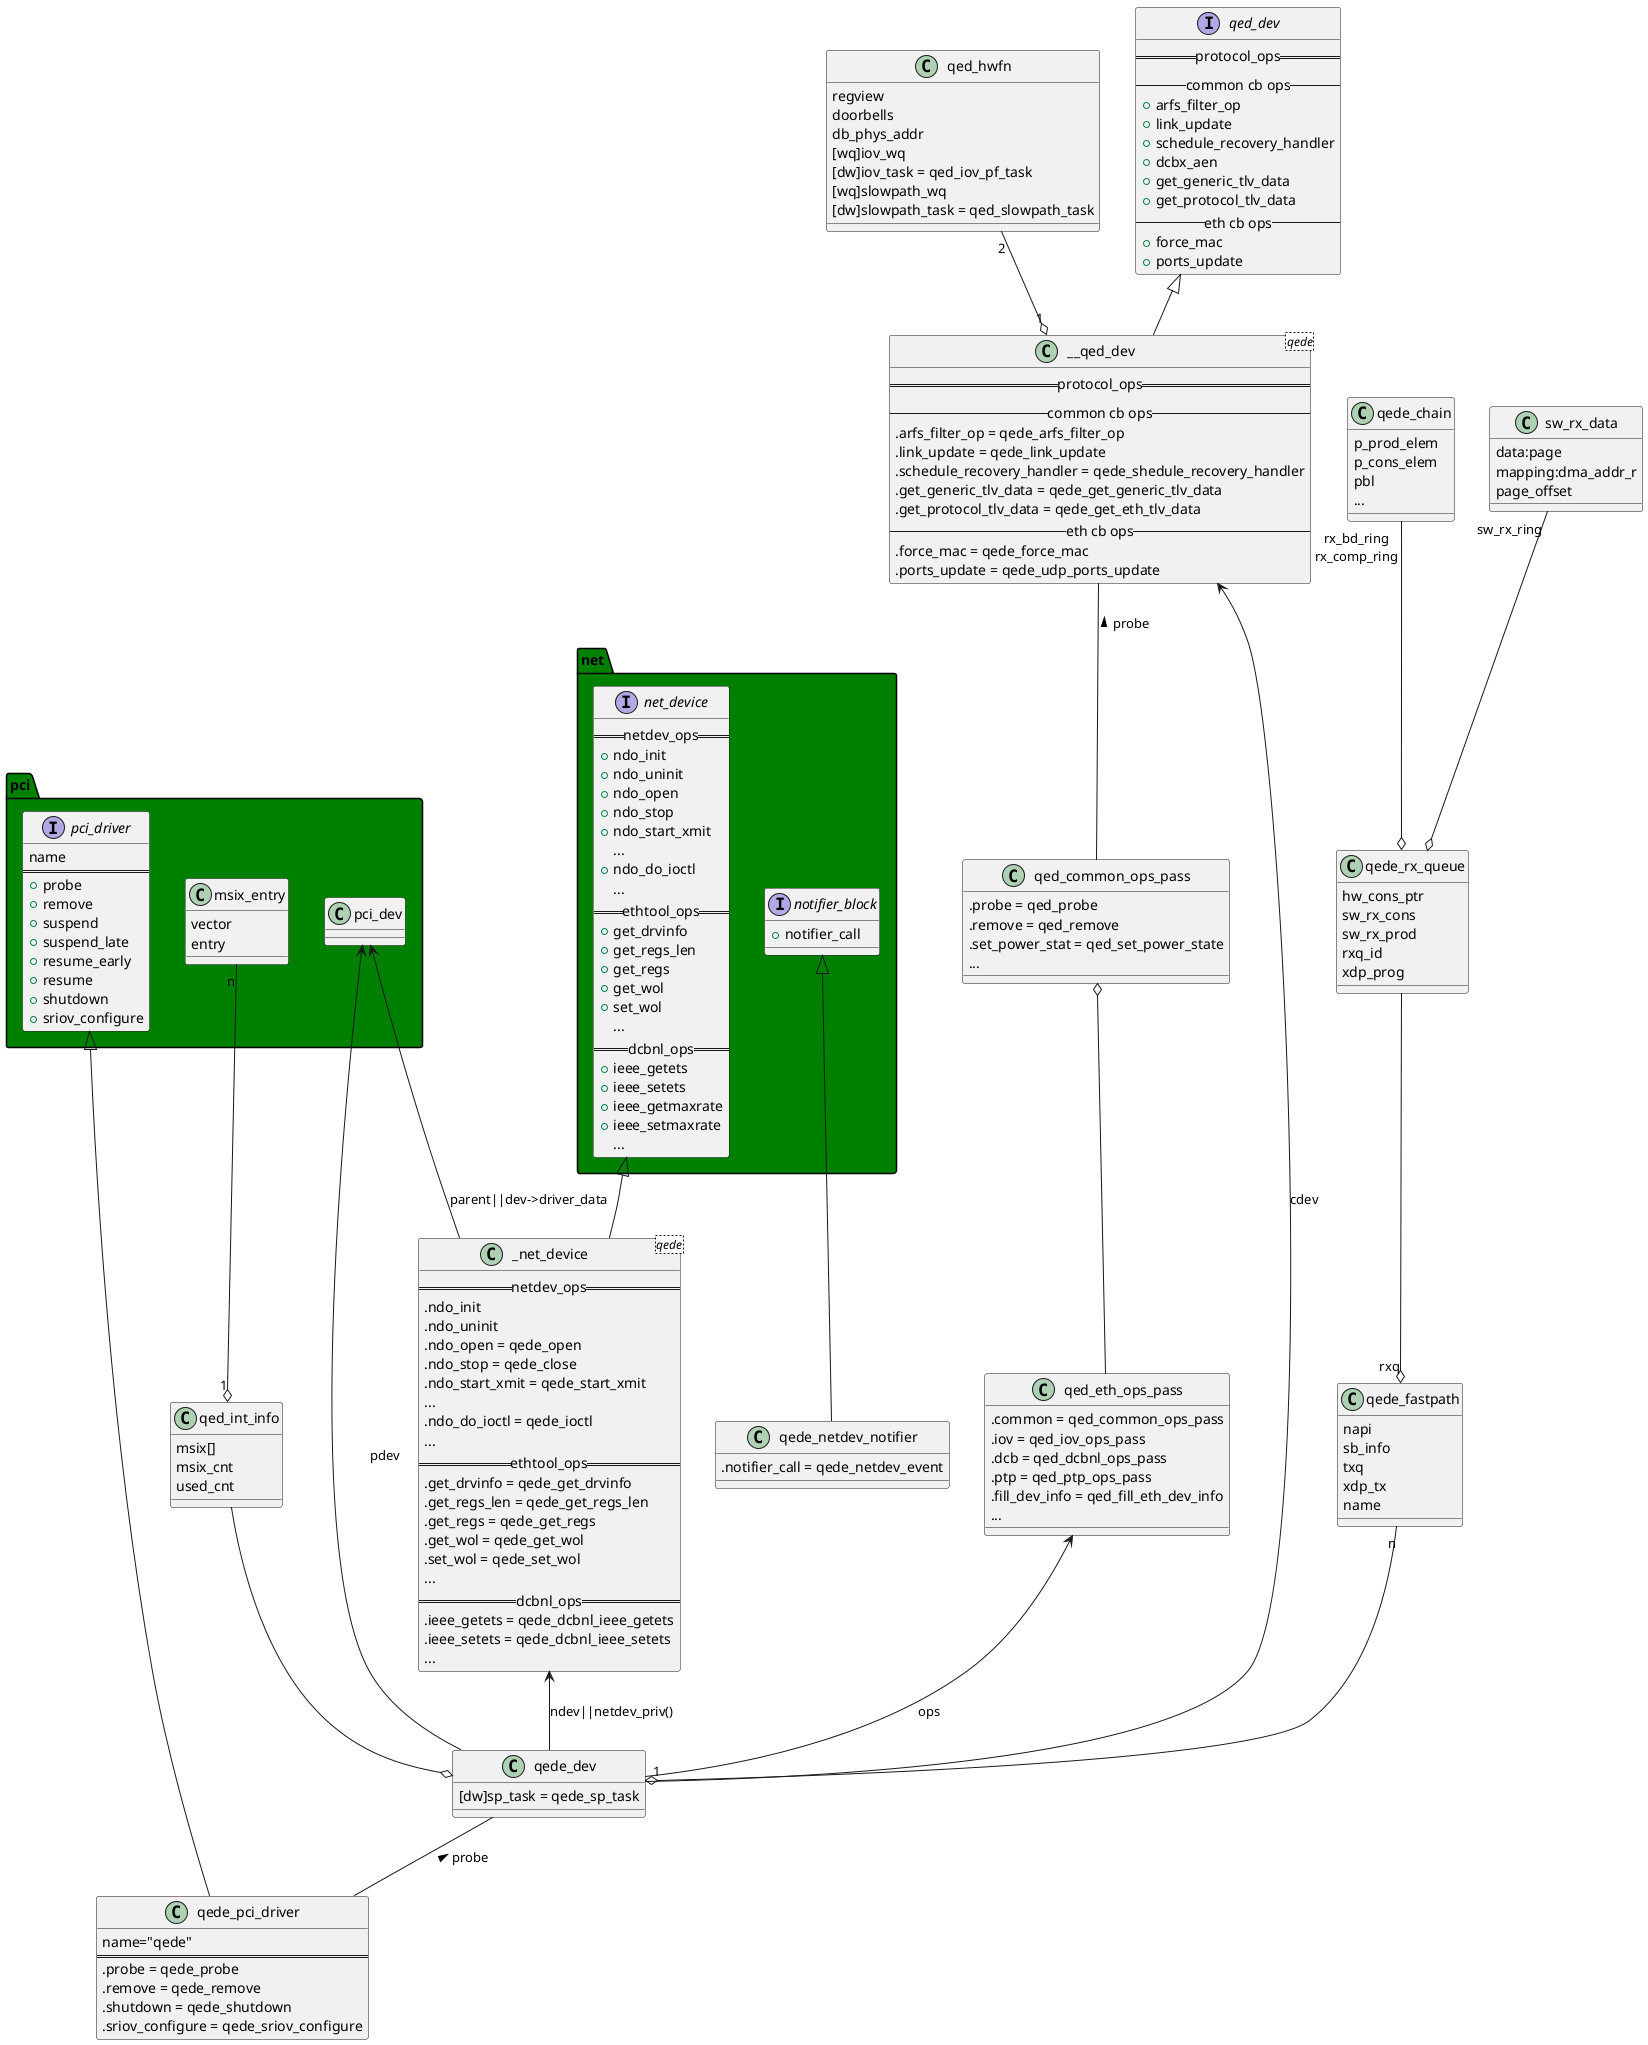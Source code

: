 @startuml

package pci #green {
interface pci_driver {
  name
  ==
  +probe
  +remove
  +suspend
  +suspend_late
  +resume_early
  +resume
  +shutdown
  +sriov_configure
}
class pci_dev {
}
class msix_entry {
  vector
  entry
}
}

class qede_pci_driver {
  name="qede"
  ==
  .probe = qede_probe
  .remove = qede_remove
  .shutdown = qede_shutdown
  .sriov_configure = qede_sriov_configure
}

class qed_common_ops_pass {
  .probe = qed_probe
  .remove = qed_remove
  .set_power_stat = qed_set_power_state
  ...
}

class qed_eth_ops_pass {
  .common = qed_common_ops_pass
  .iov = qed_iov_ops_pass
  .dcb = qed_dcbnl_ops_pass
  .ptp = qed_ptp_ops_pass
  .fill_dev_info = qed_fill_eth_dev_info
  ...
}

package net #green {
interface net_device {
  == netdev_ops ==
  +ndo_init
  +ndo_uninit
  +ndo_open
  +ndo_stop
  +ndo_start_xmit
  ...
  +ndo_do_ioctl
  ...
  == ethtool_ops ==
  +get_drvinfo
  +get_regs_len
  +get_regs
  +get_wol
  +set_wol
  ...
  == dcbnl_ops ==
  +ieee_getets
  +ieee_setets
  +ieee_getmaxrate
  +ieee_setmaxrate
  ...
}

interface notifier_block {
  +notifier_call
}
}

class qede_netdev_notifier {
  .notifier_call = qede_netdev_event
}

class _net_device<qede> {
  == netdev_ops ==
  .ndo_init
  .ndo_uninit
  .ndo_open = qede_open
  .ndo_stop = qede_close
  .ndo_start_xmit = qede_start_xmit
  ...
  .ndo_do_ioctl = qede_ioctl
  ...
  == ethtool_ops ==
  .get_drvinfo = qede_get_drvinfo
  .get_regs_len = qede_get_regs_len
  .get_regs = qede_get_regs
  .get_wol = qede_get_wol
  .set_wol = qede_set_wol
  ...
  == dcbnl_ops ==
  .ieee_getets = qede_dcbnl_ieee_getets
  .ieee_setets = qede_dcbnl_ieee_setets
  ...
}

class qed_hwfn {
  regview
  doorbells
  db_phys_addr
  [wq]iov_wq
  [dw]iov_task = qed_iov_pf_task
  [wq]slowpath_wq
  [dw]slowpath_task = qed_slowpath_task
}

interface qed_dev {
  == protocol_ops ==
  -- common cb ops --
  +arfs_filter_op
  +link_update
  +schedule_recovery_handler
  +dcbx_aen
  +get_generic_tlv_data
  +get_protocol_tlv_data
  -- eth cb ops --
  +force_mac
  +ports_update
}

class __qed_dev <qede> {
  == protocol_ops ==
  -- common cb ops --
  .arfs_filter_op = qede_arfs_filter_op
  .link_update = qede_link_update
  .schedule_recovery_handler = qede_shedule_recovery_handler
  .get_generic_tlv_data = qede_get_generic_tlv_data
  .get_protocol_tlv_data = qede_get_eth_tlv_data
  -- eth cb ops --
  .force_mac = qede_force_mac
  .ports_update = qede_udp_ports_update
}

class sw_rx_data {
   data:page
   mapping:dma_addr_r
   page_offset
}

class qede_chain {
  p_prod_elem
  p_cons_elem
  pbl
  ...
}

class qede_rx_queue {
  hw_cons_ptr
  sw_rx_cons
  sw_rx_prod
  rxq_id
  xdp_prog
}

class qede_fastpath {
  napi
  sb_info
  txq
  xdp_tx
  name
}

class qed_int_info {
  msix[]
  msix_cnt
  used_cnt
}

class qede_dev {
  [dw]sp_task = qede_sp_task
}

notifier_block <|-- qede_netdev_notifier

pci_driver <|-- qede_pci_driver

net_device <|-- _net_device
pci_dev <-- _net_device : parent||dev->driver_data

qed_dev <|-- __qed_dev
qed_hwfn "2" --o "1" __qed_dev
__qed_dev -- qed_common_ops_pass : probe <
qed_common_ops_pass o-- qed_eth_ops_pass

_net_device <-- qede_dev : ndev||netdev_priv()
__qed_dev <-- qede_dev : cdev
pci_dev <-- qede_dev : pdev
qed_eth_ops_pass <-- qede_dev : ops

sw_rx_data "sw_rx_ring" --o qede_rx_queue
qede_chain "rx_bd_ring\nrx_comp_ring" --o qede_rx_queue
qede_rx_queue --o "rxq" qede_fastpath
qede_fastpath "n" --o "1" qede_dev

msix_entry "n" --o "1" qed_int_info
qed_int_info --o  qede_dev

qede_dev -- qede_pci_driver : probe <

@enduml
